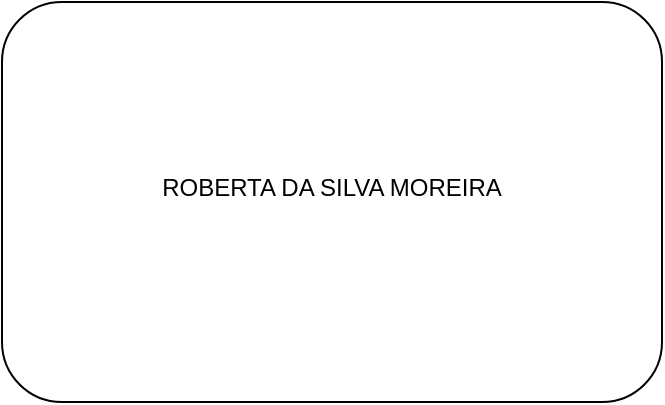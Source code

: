 <mxfile version="24.6.5" type="github">
  <diagram name="Página-1" id="_JozszdOQ5H9nEkMJRZu">
    <mxGraphModel dx="872" dy="481" grid="1" gridSize="10" guides="1" tooltips="1" connect="1" arrows="1" fold="1" page="1" pageScale="1" pageWidth="827" pageHeight="1169" math="0" shadow="0">
      <root>
        <mxCell id="0" />
        <mxCell id="1" parent="0" />
        <mxCell id="QfOIu-FKV3c28wFlhBkD-2" value="ROBERTA DA SILVA MOREIRA&lt;div&gt;&amp;nbsp;&lt;/div&gt;" style="rounded=1;whiteSpace=wrap;html=1;" parent="1" vertex="1">
          <mxGeometry x="160" y="90" width="330" height="200" as="geometry" />
        </mxCell>
      </root>
    </mxGraphModel>
  </diagram>
</mxfile>
